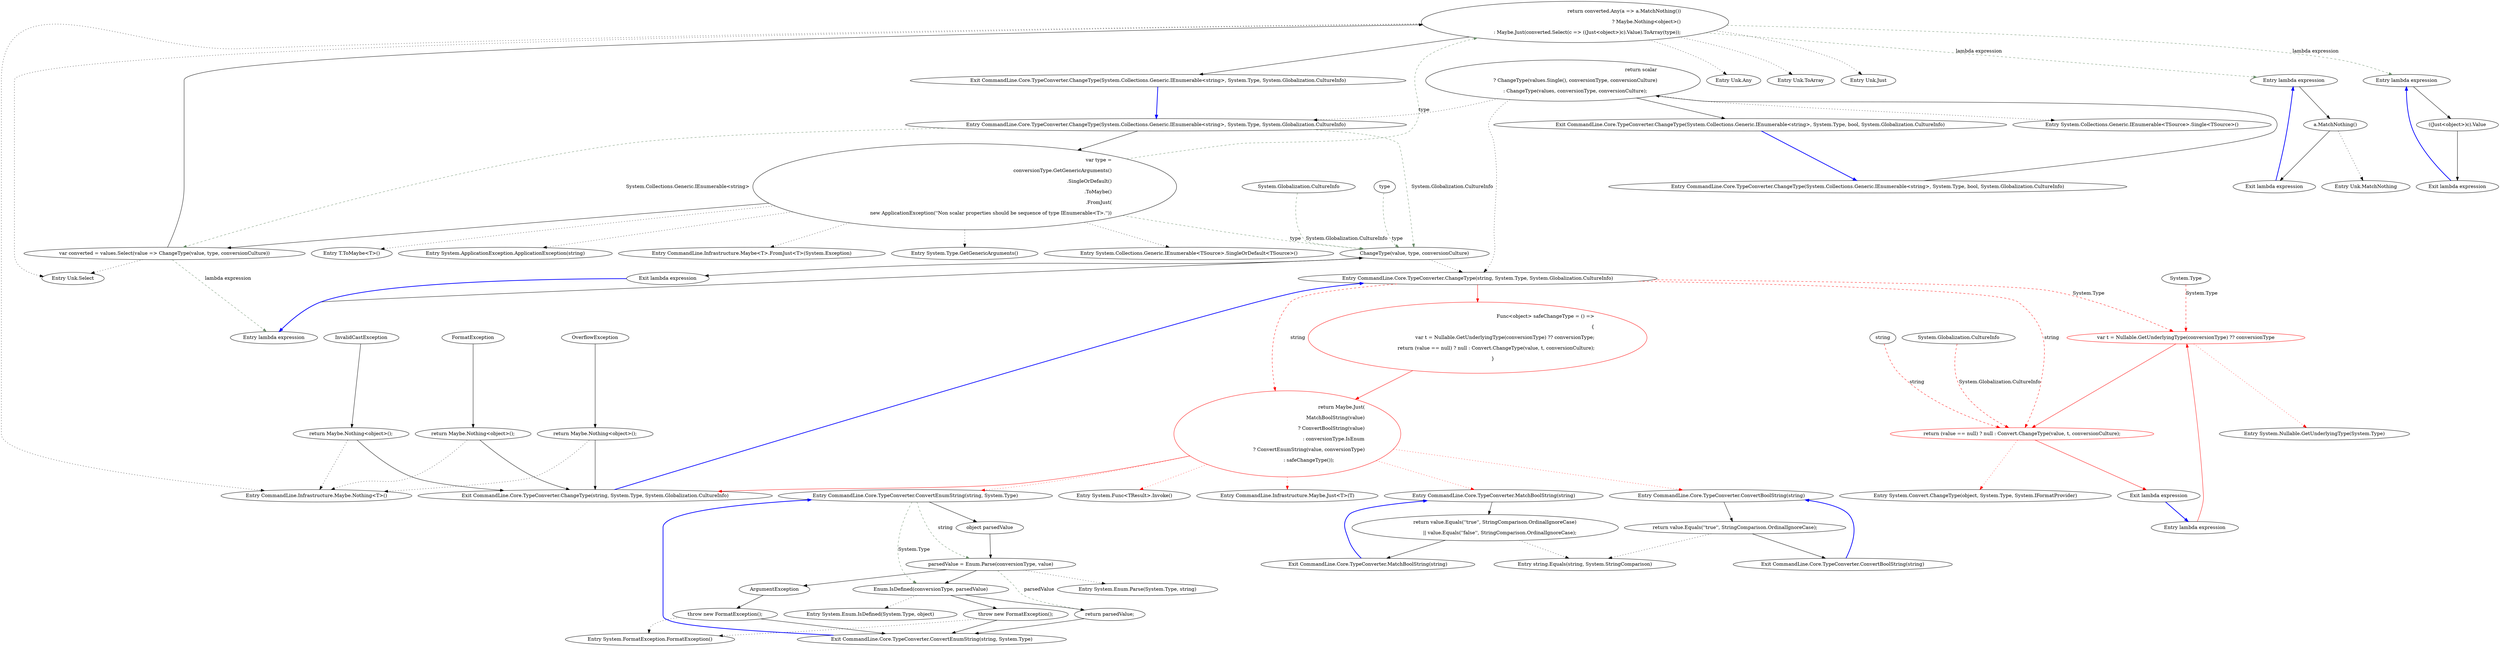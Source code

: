 digraph  {
n66 [label="System.Globalization.CultureInfo", span=""];
n67 [label=type, span=""];
n68 [label="System.Type", span=""];
n69 [label=string, span=""];
n70 [label="System.Globalization.CultureInfo", span=""];
n0 [label="Entry CommandLine.Core.TypeConverter.ChangeType(System.Collections.Generic.IEnumerable<string>, System.Type, bool, System.Globalization.CultureInfo)", span="12-12", cluster="CommandLine.Core.TypeConverter.ChangeType(System.Collections.Generic.IEnumerable<string>, System.Type, bool, System.Globalization.CultureInfo)"];
n1 [label="return scalar\r\n                ? ChangeType(values.Single(), conversionType, conversionCulture)\r\n                : ChangeType(values, conversionType, conversionCulture);", span="14-16", cluster="CommandLine.Core.TypeConverter.ChangeType(System.Collections.Generic.IEnumerable<string>, System.Type, bool, System.Globalization.CultureInfo)"];
n2 [label="Exit CommandLine.Core.TypeConverter.ChangeType(System.Collections.Generic.IEnumerable<string>, System.Type, bool, System.Globalization.CultureInfo)", span="12-12", cluster="CommandLine.Core.TypeConverter.ChangeType(System.Collections.Generic.IEnumerable<string>, System.Type, bool, System.Globalization.CultureInfo)"];
n3 [label="Entry System.Collections.Generic.IEnumerable<TSource>.Single<TSource>()", span="0-0", cluster="System.Collections.Generic.IEnumerable<TSource>.Single<TSource>()"];
n4 [label="Entry CommandLine.Core.TypeConverter.ChangeType(string, System.Type, System.Globalization.CultureInfo)", span="35-35", cluster="CommandLine.Core.TypeConverter.ChangeType(string, System.Type, System.Globalization.CultureInfo)"];
n5 [label="Entry CommandLine.Core.TypeConverter.ChangeType(System.Collections.Generic.IEnumerable<string>, System.Type, System.Globalization.CultureInfo)", span="19-19", cluster="CommandLine.Core.TypeConverter.ChangeType(System.Collections.Generic.IEnumerable<string>, System.Type, System.Globalization.CultureInfo)"];
n6 [label="var type =\r\n                conversionType.GetGenericArguments()\r\n                              .SingleOrDefault()\r\n                              .ToMaybe()\r\n                              .FromJust(\r\n                                  new ApplicationException(''Non scalar properties should be sequence of type IEnumerable<T>.''))", span="21-26", cluster="CommandLine.Core.TypeConverter.ChangeType(System.Collections.Generic.IEnumerable<string>, System.Type, System.Globalization.CultureInfo)"];
n7 [label="var converted = values.Select(value => ChangeType(value, type, conversionCulture))", span="28-28", cluster="CommandLine.Core.TypeConverter.ChangeType(System.Collections.Generic.IEnumerable<string>, System.Type, System.Globalization.CultureInfo)"];
n21 [label="ChangeType(value, type, conversionCulture)", span="28-28", cluster="lambda expression"];
n10 [label="Entry System.Type.GetGenericArguments()", span="0-0", cluster="System.Type.GetGenericArguments()"];
n11 [label="Entry System.Collections.Generic.IEnumerable<TSource>.SingleOrDefault<TSource>()", span="0-0", cluster="System.Collections.Generic.IEnumerable<TSource>.SingleOrDefault<TSource>()"];
n12 [label="Entry T.ToMaybe<T>()", span="79-79", cluster="T.ToMaybe<T>()"];
n13 [label="Entry System.ApplicationException.ApplicationException(string)", span="0-0", cluster="System.ApplicationException.ApplicationException(string)"];
n14 [label="Entry CommandLine.Infrastructure.Maybe<T>.FromJust<T>(System.Exception)", span="134-134", cluster="CommandLine.Infrastructure.Maybe<T>.FromJust<T>(System.Exception)"];
n8 [label="return converted.Any(a => a.MatchNothing())\r\n                ? Maybe.Nothing<object>()\r\n                : Maybe.Just(converted.Select(c => ((Just<object>)c).Value).ToArray(type));", span="30-32", cluster="CommandLine.Core.TypeConverter.ChangeType(System.Collections.Generic.IEnumerable<string>, System.Type, System.Globalization.CultureInfo)"];
n15 [label="Entry Unk.Select", span="", cluster="Unk.Select"];
n20 [label="Entry lambda expression", span="28-28", cluster="lambda expression"];
n9 [label="Exit CommandLine.Core.TypeConverter.ChangeType(System.Collections.Generic.IEnumerable<string>, System.Type, System.Globalization.CultureInfo)", span="19-19", cluster="CommandLine.Core.TypeConverter.ChangeType(System.Collections.Generic.IEnumerable<string>, System.Type, System.Globalization.CultureInfo)"];
n16 [label="Entry Unk.Any", span="", cluster="Unk.Any"];
n17 [label="Entry CommandLine.Infrastructure.Maybe.Nothing<T>()", span="63-63", cluster="CommandLine.Infrastructure.Maybe.Nothing<T>()"];
n18 [label="Entry Unk.ToArray", span="", cluster="Unk.ToArray"];
n19 [label="Entry Unk.Just", span="", cluster="Unk.Just"];
n23 [label="Entry lambda expression", span="30-30", cluster="lambda expression"];
n27 [label="Entry lambda expression", span="32-32", cluster="lambda expression"];
n22 [label="Exit lambda expression", span="28-28", cluster="lambda expression"];
n24 [label="a.MatchNothing()", span="30-30", cluster="lambda expression"];
n25 [label="Exit lambda expression", span="30-30", cluster="lambda expression"];
n26 [label="Entry Unk.MatchNothing", span="", cluster="Unk.MatchNothing"];
n28 [label="((Just<object>)c).Value", span="32-32", cluster="lambda expression"];
n29 [label="Exit lambda expression", span="32-32", cluster="lambda expression"];
n30 [label="Func<object> safeChangeType = () =>\r\n                    {\r\n                        var t = Nullable.GetUnderlyingType(conversionType) ?? conversionType;\r\n                        return (value == null) ? null : Convert.ChangeType(value, t, conversionCulture);\r\n                    }", span="39-43", cluster="CommandLine.Core.TypeConverter.ChangeType(string, System.Type, System.Globalization.CultureInfo)", color=red, community=0];
n45 [label="var t = Nullable.GetUnderlyingType(conversionType) ?? conversionType", span="41-41", cluster="lambda expression", color=red, community=0];
n46 [label="return (value == null) ? null : Convert.ChangeType(value, t, conversionCulture);", span="42-42", cluster="lambda expression", color=red, community=0];
n31 [label="return Maybe.Just(\r\n                    MatchBoolString(value)\r\n                        ? ConvertBoolString(value)\r\n                        : conversionType.IsEnum\r\n                            ? ConvertEnumString(value, conversionType)\r\n                            : safeChangeType());", span="45-50", cluster="CommandLine.Core.TypeConverter.ChangeType(string, System.Type, System.Globalization.CultureInfo)", color=red, community=0];
n32 [label=InvalidCastException, span="52-52", cluster="CommandLine.Core.TypeConverter.ChangeType(string, System.Type, System.Globalization.CultureInfo)"];
n33 [label="return Maybe.Nothing<object>();", span="54-54", cluster="CommandLine.Core.TypeConverter.ChangeType(string, System.Type, System.Globalization.CultureInfo)"];
n34 [label=FormatException, span="56-56", cluster="CommandLine.Core.TypeConverter.ChangeType(string, System.Type, System.Globalization.CultureInfo)"];
n35 [label="return Maybe.Nothing<object>();", span="58-58", cluster="CommandLine.Core.TypeConverter.ChangeType(string, System.Type, System.Globalization.CultureInfo)"];
n36 [label=OverflowException, span="60-60", cluster="CommandLine.Core.TypeConverter.ChangeType(string, System.Type, System.Globalization.CultureInfo)"];
n37 [label="return Maybe.Nothing<object>();", span="62-62", cluster="CommandLine.Core.TypeConverter.ChangeType(string, System.Type, System.Globalization.CultureInfo)"];
n38 [label="Exit CommandLine.Core.TypeConverter.ChangeType(string, System.Type, System.Globalization.CultureInfo)", span="35-35", cluster="CommandLine.Core.TypeConverter.ChangeType(string, System.Type, System.Globalization.CultureInfo)"];
n39 [label="Entry CommandLine.Core.TypeConverter.MatchBoolString(string)", span="66-66", cluster="CommandLine.Core.TypeConverter.MatchBoolString(string)"];
n40 [label="Entry CommandLine.Core.TypeConverter.ConvertBoolString(string)", span="72-72", cluster="CommandLine.Core.TypeConverter.ConvertBoolString(string)"];
n41 [label="Entry CommandLine.Core.TypeConverter.ConvertEnumString(string, System.Type)", span="77-77", cluster="CommandLine.Core.TypeConverter.ConvertEnumString(string, System.Type)"];
n42 [label="Entry System.Func<TResult>.Invoke()", span="0-0", cluster="System.Func<TResult>.Invoke()"];
n43 [label="Entry CommandLine.Infrastructure.Maybe.Just<T>(T)", span="68-68", cluster="CommandLine.Infrastructure.Maybe.Just<T>(T)"];
n44 [label="Entry lambda expression", span="39-43", cluster="lambda expression"];
n48 [label="Entry System.Nullable.GetUnderlyingType(System.Type)", span="0-0", cluster="System.Nullable.GetUnderlyingType(System.Type)"];
n47 [label="Exit lambda expression", span="39-43", cluster="lambda expression"];
n49 [label="Entry System.Convert.ChangeType(object, System.Type, System.IFormatProvider)", span="0-0", cluster="System.Convert.ChangeType(object, System.Type, System.IFormatProvider)"];
n50 [label="return value.Equals(''true'', StringComparison.OrdinalIgnoreCase)\r\n                   || value.Equals(''false'', StringComparison.OrdinalIgnoreCase);", span="68-69", cluster="CommandLine.Core.TypeConverter.MatchBoolString(string)"];
n51 [label="Exit CommandLine.Core.TypeConverter.MatchBoolString(string)", span="66-66", cluster="CommandLine.Core.TypeConverter.MatchBoolString(string)"];
n52 [label="Entry string.Equals(string, System.StringComparison)", span="0-0", cluster="string.Equals(string, System.StringComparison)"];
n53 [label="return value.Equals(''true'', StringComparison.OrdinalIgnoreCase);", span="74-74", cluster="CommandLine.Core.TypeConverter.ConvertBoolString(string)"];
n54 [label="Exit CommandLine.Core.TypeConverter.ConvertBoolString(string)", span="72-72", cluster="CommandLine.Core.TypeConverter.ConvertBoolString(string)"];
n55 [label="object parsedValue", span="79-79", cluster="CommandLine.Core.TypeConverter.ConvertEnumString(string, System.Type)"];
n56 [label="parsedValue = Enum.Parse(conversionType, value)", span="82-82", cluster="CommandLine.Core.TypeConverter.ConvertEnumString(string, System.Type)"];
n59 [label="Enum.IsDefined(conversionType, parsedValue)", span="88-88", cluster="CommandLine.Core.TypeConverter.ConvertEnumString(string, System.Type)"];
n57 [label=ArgumentException, span="84-84", cluster="CommandLine.Core.TypeConverter.ConvertEnumString(string, System.Type)"];
n63 [label="Entry System.Enum.Parse(System.Type, string)", span="0-0", cluster="System.Enum.Parse(System.Type, string)"];
n60 [label="return parsedValue;", span="90-90", cluster="CommandLine.Core.TypeConverter.ConvertEnumString(string, System.Type)"];
n58 [label="throw new FormatException();", span="86-86", cluster="CommandLine.Core.TypeConverter.ConvertEnumString(string, System.Type)"];
n61 [label="throw new FormatException();", span="92-92", cluster="CommandLine.Core.TypeConverter.ConvertEnumString(string, System.Type)"];
n65 [label="Entry System.Enum.IsDefined(System.Type, object)", span="0-0", cluster="System.Enum.IsDefined(System.Type, object)"];
n62 [label="Exit CommandLine.Core.TypeConverter.ConvertEnumString(string, System.Type)", span="77-77", cluster="CommandLine.Core.TypeConverter.ConvertEnumString(string, System.Type)"];
n64 [label="Entry System.FormatException.FormatException()", span="0-0", cluster="System.FormatException.FormatException()"];
n66 -> n21  [key=1, style=dashed, color=darkseagreen4, label="System.Globalization.CultureInfo"];
n67 -> n21  [key=1, style=dashed, color=darkseagreen4, label=type];
n68 -> n45  [key=1, style=dashed, color=red, label="System.Type"];
n69 -> n46  [key=1, style=dashed, color=red, label=string];
n70 -> n46  [key=1, style=dashed, color=red, label="System.Globalization.CultureInfo"];
n0 -> n1  [key=0, style=solid];
n1 -> n2  [key=0, style=solid];
n1 -> n3  [key=2, style=dotted];
n1 -> n4  [key=2, style=dotted];
n1 -> n5  [key=2, style=dotted];
n2 -> n0  [key=0, style=bold, color=blue];
n4 -> n30  [key=0, style=solid, color=red];
n4 -> n45  [key=1, style=dashed, color=red, label="System.Type"];
n4 -> n46  [key=1, style=dashed, color=red, label=string];
n4 -> n31  [key=1, style=dashed, color=red, label=string];
n5 -> n6  [key=0, style=solid];
n5 -> n7  [key=1, style=dashed, color=darkseagreen4, label="System.Collections.Generic.IEnumerable<string>"];
n5 -> n21  [key=1, style=dashed, color=darkseagreen4, label="System.Globalization.CultureInfo"];
n6 -> n7  [key=0, style=solid];
n6 -> n10  [key=2, style=dotted];
n6 -> n11  [key=2, style=dotted];
n6 -> n12  [key=2, style=dotted];
n6 -> n13  [key=2, style=dotted];
n6 -> n14  [key=2, style=dotted];
n6 -> n21  [key=1, style=dashed, color=darkseagreen4, label=type];
n6 -> n8  [key=1, style=dashed, color=darkseagreen4, label=type];
n7 -> n8  [key=0, style=solid];
n7 -> n15  [key=2, style=dotted];
n7 -> n20  [key=1, style=dashed, color=darkseagreen4, label="lambda expression"];
n21 -> n22  [key=0, style=solid];
n21 -> n4  [key=2, style=dotted];
n8 -> n9  [key=0, style=solid];
n8 -> n16  [key=2, style=dotted];
n8 -> n17  [key=2, style=dotted];
n8 -> n15  [key=2, style=dotted];
n8 -> n18  [key=2, style=dotted];
n8 -> n19  [key=2, style=dotted];
n8 -> n23  [key=1, style=dashed, color=darkseagreen4, label="lambda expression"];
n8 -> n27  [key=1, style=dashed, color=darkseagreen4, label="lambda expression"];
n20 -> n21  [key=0, style=solid];
n9 -> n5  [key=0, style=bold, color=blue];
n23 -> n24  [key=0, style=solid];
n27 -> n28  [key=0, style=solid];
n22 -> n20  [key=0, style=bold, color=blue];
n24 -> n25  [key=0, style=solid];
n24 -> n26  [key=2, style=dotted];
n25 -> n23  [key=0, style=bold, color=blue];
n28 -> n29  [key=0, style=solid];
n29 -> n27  [key=0, style=bold, color=blue];
n30 -> n31  [key=0, style=solid, color=red];
n45 -> n46  [key=0, style=solid, color=red];
n45 -> n48  [key=2, style=dotted, color=red];
n46 -> n47  [key=0, style=solid, color=red];
n46 -> n49  [key=2, style=dotted, color=red];
n31 -> n38  [key=0, style=solid, color=red];
n31 -> n39  [key=2, style=dotted, color=red];
n31 -> n40  [key=2, style=dotted, color=red];
n31 -> n41  [key=2, style=dotted, color=red];
n31 -> n42  [key=2, style=dotted, color=red];
n31 -> n43  [key=2, style=dotted, color=red];
n32 -> n33  [key=0, style=solid];
n33 -> n38  [key=0, style=solid];
n33 -> n17  [key=2, style=dotted];
n34 -> n35  [key=0, style=solid];
n35 -> n38  [key=0, style=solid];
n35 -> n17  [key=2, style=dotted];
n36 -> n37  [key=0, style=solid];
n37 -> n38  [key=0, style=solid];
n37 -> n17  [key=2, style=dotted];
n38 -> n4  [key=0, style=bold, color=blue];
n39 -> n50  [key=0, style=solid];
n40 -> n53  [key=0, style=solid];
n41 -> n55  [key=0, style=solid];
n41 -> n56  [key=1, style=dashed, color=darkseagreen4, label=string];
n41 -> n59  [key=1, style=dashed, color=darkseagreen4, label="System.Type"];
n44 -> n45  [key=0, style=solid, color=red];
n47 -> n44  [key=0, style=bold, color=blue];
n50 -> n51  [key=0, style=solid];
n50 -> n52  [key=2, style=dotted];
n51 -> n39  [key=0, style=bold, color=blue];
n53 -> n54  [key=0, style=solid];
n53 -> n52  [key=2, style=dotted];
n54 -> n40  [key=0, style=bold, color=blue];
n55 -> n56  [key=0, style=solid];
n56 -> n57  [key=0, style=solid];
n56 -> n59  [key=0, style=solid];
n56 -> n63  [key=2, style=dotted];
n56 -> n60  [key=1, style=dashed, color=darkseagreen4, label=parsedValue];
n59 -> n60  [key=0, style=solid];
n59 -> n61  [key=0, style=solid];
n59 -> n65  [key=2, style=dotted];
n57 -> n58  [key=0, style=solid];
n60 -> n62  [key=0, style=solid];
n58 -> n62  [key=0, style=solid];
n58 -> n64  [key=2, style=dotted];
n61 -> n62  [key=0, style=solid];
n61 -> n64  [key=2, style=dotted];
n62 -> n41  [key=0, style=bold, color=blue];
}
